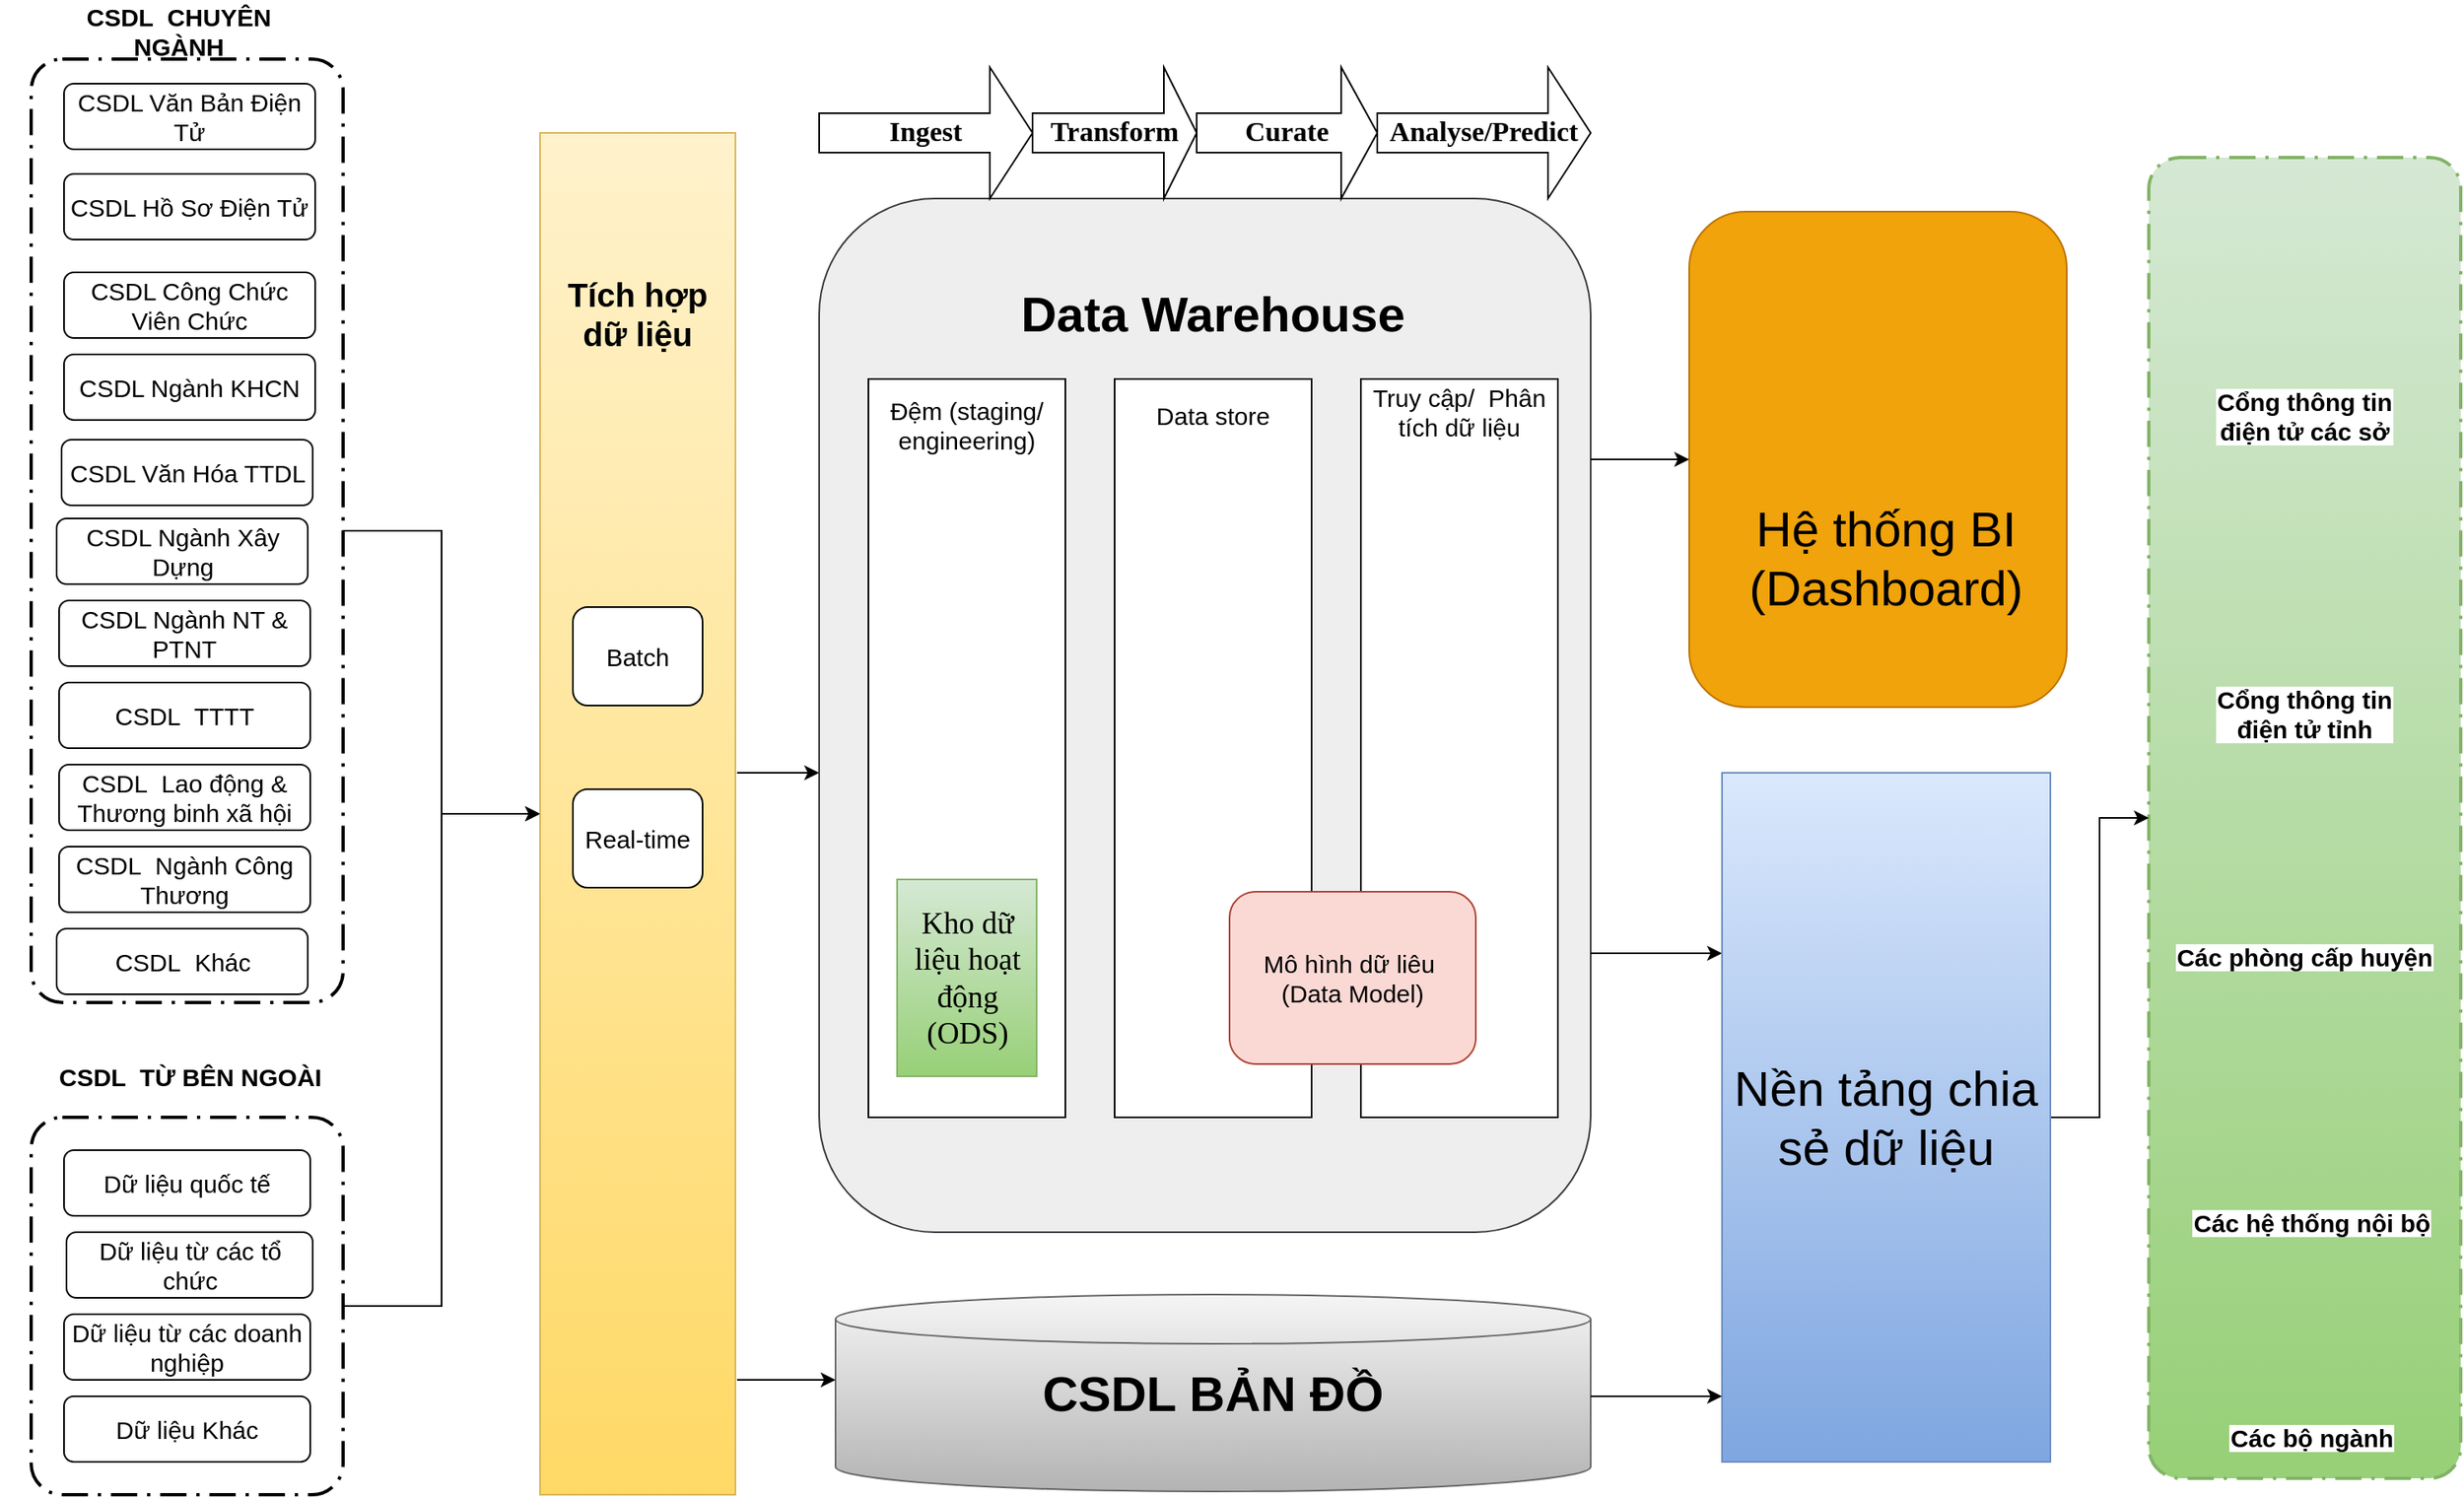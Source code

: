 <mxfile version="20.0.3" type="github">
  <diagram id="qKefR4hz4mBQs22Y33Zr" name="Page-1">
    <mxGraphModel dx="1930" dy="1194" grid="1" gridSize="10" guides="1" tooltips="1" connect="1" arrows="1" fold="1" page="1" pageScale="1" pageWidth="827" pageHeight="1169" math="0" shadow="0">
      <root>
        <mxCell id="0" />
        <mxCell id="1" parent="0" />
        <mxCell id="bkC1gz-02QZVTi5_y55y-1" style="edgeStyle=orthogonalEdgeStyle;rounded=0;orthogonalLoop=1;jettySize=auto;html=1;entryX=0;entryY=0.5;entryDx=0;entryDy=0;" parent="1" source="bkC1gz-02QZVTi5_y55y-2" target="bkC1gz-02QZVTi5_y55y-12" edge="1">
          <mxGeometry relative="1" as="geometry" />
        </mxCell>
        <mxCell id="bkC1gz-02QZVTi5_y55y-2" value="" style="points=[[0.25,0,0],[0.5,0,0],[0.75,0,0],[1,0.25,0],[1,0.5,0],[1,0.75,0],[0.75,1,0],[0.5,1,0],[0.25,1,0],[0,0.75,0],[0,0.5,0],[0,0.25,0]];rounded=1;arcSize=10;dashed=1;strokeColor=#000000;fillColor=none;gradientColor=none;dashPattern=8 3 1 3;strokeWidth=2;fontStyle=1;fontSize=20;" parent="1" vertex="1">
          <mxGeometry x="20" y="35" width="190" height="575" as="geometry" />
        </mxCell>
        <mxCell id="bkC1gz-02QZVTi5_y55y-5" value="" style="rounded=1;whiteSpace=wrap;html=1;fillColor=#eeeeee;strokeColor=#36393d;" parent="1" vertex="1">
          <mxGeometry x="500" y="120" width="470" height="630" as="geometry" />
        </mxCell>
        <mxCell id="bkC1gz-02QZVTi5_y55y-6" value="&lt;font size=&quot;1&quot; style=&quot;&quot;&gt;&lt;b style=&quot;font-size: 30px;&quot;&gt;Data Warehouse&lt;/b&gt;&lt;/font&gt;" style="text;html=1;strokeColor=none;fillColor=none;align=center;verticalAlign=middle;whiteSpace=wrap;rounded=0;" parent="1" vertex="1">
          <mxGeometry x="525" y="175" width="430" height="30" as="geometry" />
        </mxCell>
        <mxCell id="bkC1gz-02QZVTi5_y55y-7" value="&lt;b&gt;&lt;font style=&quot;font-size: 17px;&quot;&gt;Ingest&lt;/font&gt;&lt;/b&gt;" style="shape=singleArrow;whiteSpace=wrap;html=1;fontFamily=Times New Roman;fontSize=14;" parent="1" vertex="1">
          <mxGeometry x="500" y="40" width="130" height="80" as="geometry" />
        </mxCell>
        <mxCell id="bkC1gz-02QZVTi5_y55y-8" value="&lt;b&gt;&lt;font style=&quot;font-size: 17px;&quot;&gt;Transform&lt;/font&gt;&lt;/b&gt;" style="shape=singleArrow;whiteSpace=wrap;html=1;fontFamily=Times New Roman;fontSize=14;" parent="1" vertex="1">
          <mxGeometry x="630" y="40" width="100" height="80" as="geometry" />
        </mxCell>
        <mxCell id="bkC1gz-02QZVTi5_y55y-9" value="&lt;b&gt;&lt;font style=&quot;font-size: 17px;&quot;&gt;Curate&lt;/font&gt;&lt;/b&gt;" style="shape=singleArrow;whiteSpace=wrap;html=1;fontFamily=Times New Roman;fontSize=14;" parent="1" vertex="1">
          <mxGeometry x="730" y="40" width="110" height="80" as="geometry" />
        </mxCell>
        <mxCell id="bkC1gz-02QZVTi5_y55y-10" value="&lt;b&gt;&lt;font style=&quot;font-size: 17px;&quot;&gt;Analyse/Predict&lt;/font&gt;&lt;/b&gt;" style="shape=singleArrow;whiteSpace=wrap;html=1;fontFamily=Times New Roman;fontSize=14;" parent="1" vertex="1">
          <mxGeometry x="840" y="40" width="130" height="80" as="geometry" />
        </mxCell>
        <mxCell id="bkC1gz-02QZVTi5_y55y-12" value="" style="rounded=0;whiteSpace=wrap;html=1;fontSize=15;fillColor=#fff2cc;gradientColor=#ffd966;strokeColor=#d6b656;" parent="1" vertex="1">
          <mxGeometry x="330" y="80" width="119" height="830" as="geometry" />
        </mxCell>
        <mxCell id="bkC1gz-02QZVTi5_y55y-13" value="&lt;font style=&quot;font-size: 20px;&quot;&gt;&lt;b&gt;Tích hợp dữ liệu&lt;/b&gt;&lt;/font&gt;" style="text;html=1;strokeColor=none;fillColor=none;align=center;verticalAlign=middle;whiteSpace=wrap;rounded=0;fontSize=15;" parent="1" vertex="1">
          <mxGeometry x="330" y="175" width="119" height="30" as="geometry" />
        </mxCell>
        <mxCell id="bkC1gz-02QZVTi5_y55y-14" value="Batch" style="rounded=1;whiteSpace=wrap;html=1;fontSize=15;" parent="1" vertex="1">
          <mxGeometry x="350" y="369" width="79" height="60" as="geometry" />
        </mxCell>
        <mxCell id="bkC1gz-02QZVTi5_y55y-15" value="Real-time" style="rounded=1;whiteSpace=wrap;html=1;fontSize=15;" parent="1" vertex="1">
          <mxGeometry x="350" y="480" width="79" height="60" as="geometry" />
        </mxCell>
        <mxCell id="bkC1gz-02QZVTi5_y55y-16" value="" style="rounded=0;whiteSpace=wrap;html=1;fontSize=15;" parent="1" vertex="1">
          <mxGeometry x="530" y="230" width="120" height="450" as="geometry" />
        </mxCell>
        <mxCell id="bkC1gz-02QZVTi5_y55y-17" value="Đệm (staging/ engineering)" style="text;html=1;strokeColor=none;fillColor=none;align=center;verticalAlign=middle;whiteSpace=wrap;rounded=0;fontSize=15;" parent="1" vertex="1">
          <mxGeometry x="535" y="235" width="110" height="45" as="geometry" />
        </mxCell>
        <mxCell id="bkC1gz-02QZVTi5_y55y-18" value="&lt;span style=&quot;font-size:14.0pt;font-family:&amp;quot;Times New Roman&amp;quot;,serif;&lt;br/&gt;mso-fareast-font-family:&amp;quot;Times New Roman&amp;quot;;mso-ansi-language:EN-US;mso-fareast-language:&lt;br/&gt;EN-US;mso-bidi-language:AR-SA&quot;&gt;Kho dữ liệu hoạt động (ODS)&lt;/span&gt;" style="rounded=0;whiteSpace=wrap;html=1;fontSize=15;fillColor=#d5e8d4;gradientColor=#97d077;strokeColor=#82b366;" parent="1" vertex="1">
          <mxGeometry x="547.5" y="535" width="85" height="120" as="geometry" />
        </mxCell>
        <mxCell id="bkC1gz-02QZVTi5_y55y-19" value="" style="rounded=0;whiteSpace=wrap;html=1;fontSize=20;" parent="1" vertex="1">
          <mxGeometry x="680" y="230" width="120" height="450" as="geometry" />
        </mxCell>
        <mxCell id="bkC1gz-02QZVTi5_y55y-20" value="&lt;font style=&quot;font-size: 15px;&quot;&gt;Data store&lt;/font&gt;" style="text;html=1;strokeColor=none;fillColor=none;align=center;verticalAlign=middle;whiteSpace=wrap;rounded=0;fontSize=20;" parent="1" vertex="1">
          <mxGeometry x="680" y="235" width="120" height="30" as="geometry" />
        </mxCell>
        <mxCell id="bkC1gz-02QZVTi5_y55y-21" value="" style="rounded=0;whiteSpace=wrap;html=1;fontSize=15;" parent="1" vertex="1">
          <mxGeometry x="830" y="230" width="120" height="450" as="geometry" />
        </mxCell>
        <mxCell id="bkC1gz-02QZVTi5_y55y-22" value="Truy cập/&amp;nbsp; Phân tích dữ liệu" style="text;html=1;strokeColor=none;fillColor=none;align=center;verticalAlign=middle;whiteSpace=wrap;rounded=0;fontSize=15;" parent="1" vertex="1">
          <mxGeometry x="830" y="235" width="120" height="30" as="geometry" />
        </mxCell>
        <mxCell id="bkC1gz-02QZVTi5_y55y-23" value="Mô hình dữ liêu&amp;nbsp; (Data Model)" style="rounded=1;whiteSpace=wrap;html=1;fontSize=15;fillColor=#fad9d5;strokeColor=#ae4132;" parent="1" vertex="1">
          <mxGeometry x="750" y="542.5" width="150" height="105" as="geometry" />
        </mxCell>
        <mxCell id="bkC1gz-02QZVTi5_y55y-24" value="&lt;font style=&quot;font-size: 15px;&quot;&gt;CSDL Văn Bản Điện Tử&lt;/font&gt;" style="rounded=1;whiteSpace=wrap;html=1;" parent="1" vertex="1">
          <mxGeometry x="40" y="50" width="153" height="40" as="geometry" />
        </mxCell>
        <mxCell id="bkC1gz-02QZVTi5_y55y-25" value="&lt;font style=&quot;font-size: 15px;&quot;&gt;CSDL Hồ Sơ Điện Tử&lt;/font&gt;" style="rounded=1;whiteSpace=wrap;html=1;" parent="1" vertex="1">
          <mxGeometry x="40" y="105" width="153" height="40" as="geometry" />
        </mxCell>
        <mxCell id="bkC1gz-02QZVTi5_y55y-27" value="&lt;font style=&quot;font-size: 15px;&quot;&gt;CSDL Công Chức Viên Chức&lt;/font&gt;" style="rounded=1;whiteSpace=wrap;html=1;" parent="1" vertex="1">
          <mxGeometry x="40" y="165" width="153" height="40" as="geometry" />
        </mxCell>
        <mxCell id="bkC1gz-02QZVTi5_y55y-28" value="&lt;font style=&quot;font-size: 15px;&quot;&gt;CSDL Văn Hóa TTDL&lt;/font&gt;" style="rounded=1;whiteSpace=wrap;html=1;" parent="1" vertex="1">
          <mxGeometry x="38.5" y="267" width="153" height="40" as="geometry" />
        </mxCell>
        <mxCell id="bkC1gz-02QZVTi5_y55y-29" value="&lt;font style=&quot;font-size: 15px;&quot;&gt;CSDL Ngành KHCN&lt;/font&gt;" style="rounded=1;whiteSpace=wrap;html=1;" parent="1" vertex="1">
          <mxGeometry x="40" y="215" width="153" height="40" as="geometry" />
        </mxCell>
        <mxCell id="bkC1gz-02QZVTi5_y55y-30" style="edgeStyle=orthogonalEdgeStyle;rounded=0;orthogonalLoop=1;jettySize=auto;html=1;entryX=0;entryY=0.5;entryDx=0;entryDy=0;" parent="1" source="bkC1gz-02QZVTi5_y55y-31" target="bkC1gz-02QZVTi5_y55y-12" edge="1">
          <mxGeometry relative="1" as="geometry" />
        </mxCell>
        <mxCell id="bkC1gz-02QZVTi5_y55y-31" value="" style="points=[[0.25,0,0],[0.5,0,0],[0.75,0,0],[1,0.25,0],[1,0.5,0],[1,0.75,0],[0.75,1,0],[0.5,1,0],[0.25,1,0],[0,0.75,0],[0,0.5,0],[0,0.25,0]];rounded=1;arcSize=10;dashed=1;strokeColor=#000000;fillColor=none;gradientColor=none;dashPattern=8 3 1 3;strokeWidth=2;fontStyle=1;fontSize=20;" parent="1" vertex="1">
          <mxGeometry x="20" y="680" width="190" height="230" as="geometry" />
        </mxCell>
        <mxCell id="bkC1gz-02QZVTi5_y55y-32" value="&lt;b&gt;&lt;font style=&quot;font-size: 15px;&quot;&gt;CSDL&amp;nbsp; CHUYÊN NGÀNH&lt;/font&gt;&lt;/b&gt;" style="text;html=1;strokeColor=none;fillColor=none;align=center;verticalAlign=middle;whiteSpace=wrap;rounded=0;" parent="1" vertex="1">
          <mxGeometry x="50" width="120" height="35" as="geometry" />
        </mxCell>
        <mxCell id="bkC1gz-02QZVTi5_y55y-33" value="&lt;b&gt;&lt;font style=&quot;font-size: 15px;&quot;&gt;CSDL&amp;nbsp; TỪ BÊN NGOÀI&lt;/font&gt;&lt;/b&gt;" style="text;html=1;strokeColor=none;fillColor=none;align=center;verticalAlign=middle;whiteSpace=wrap;rounded=0;" parent="1" vertex="1">
          <mxGeometry x="1.5" y="640" width="230" height="30" as="geometry" />
        </mxCell>
        <mxCell id="bkC1gz-02QZVTi5_y55y-34" value="Dữ liệu quốc tế" style="rounded=1;whiteSpace=wrap;html=1;fontSize=15;" parent="1" vertex="1">
          <mxGeometry x="40" y="700" width="150" height="40" as="geometry" />
        </mxCell>
        <mxCell id="bkC1gz-02QZVTi5_y55y-36" value="Dữ liệu từ các tổ chức" style="rounded=1;whiteSpace=wrap;html=1;fontSize=15;" parent="1" vertex="1">
          <mxGeometry x="41.5" y="750" width="150" height="40" as="geometry" />
        </mxCell>
        <mxCell id="bkC1gz-02QZVTi5_y55y-37" value="" style="rounded=1;whiteSpace=wrap;html=1;fontSize=15;fillColor=#f0a30a;fontColor=#000000;strokeColor=#BD7000;" parent="1" vertex="1">
          <mxGeometry x="1030" y="128" width="230" height="302" as="geometry" />
        </mxCell>
        <mxCell id="bkC1gz-02QZVTi5_y55y-51" value="&lt;font style=&quot;font-size: 15px;&quot;&gt;CSDL Ngành Xây Dựng&lt;/font&gt;" style="rounded=1;whiteSpace=wrap;html=1;" parent="1" vertex="1">
          <mxGeometry x="35.5" y="315" width="153" height="40" as="geometry" />
        </mxCell>
        <mxCell id="bkC1gz-02QZVTi5_y55y-52" value="&lt;font style=&quot;font-size: 15px;&quot;&gt;CSDL Ngành NT &amp;amp; PTNT&lt;/font&gt;" style="rounded=1;whiteSpace=wrap;html=1;" parent="1" vertex="1">
          <mxGeometry x="37" y="365" width="153" height="40" as="geometry" />
        </mxCell>
        <mxCell id="bkC1gz-02QZVTi5_y55y-53" value="&lt;font style=&quot;font-size: 15px;&quot;&gt;CSDL&amp;nbsp; TTTT&lt;/font&gt;" style="rounded=1;whiteSpace=wrap;html=1;" parent="1" vertex="1">
          <mxGeometry x="37" y="415" width="153" height="40" as="geometry" />
        </mxCell>
        <mxCell id="bkC1gz-02QZVTi5_y55y-54" value="&lt;font style=&quot;font-size: 15px;&quot;&gt;CSDL&amp;nbsp; Lao động &amp;amp; Thương binh xã hội&lt;/font&gt;" style="rounded=1;whiteSpace=wrap;html=1;" parent="1" vertex="1">
          <mxGeometry x="37" y="465" width="153" height="40" as="geometry" />
        </mxCell>
        <mxCell id="bkC1gz-02QZVTi5_y55y-55" value="&lt;font style=&quot;font-size: 15px;&quot;&gt;CSDL&amp;nbsp; Ngành Công Thương&lt;/font&gt;" style="rounded=1;whiteSpace=wrap;html=1;" parent="1" vertex="1">
          <mxGeometry x="37" y="515" width="153" height="40" as="geometry" />
        </mxCell>
        <mxCell id="bkC1gz-02QZVTi5_y55y-56" value="Dữ liệu từ các doanh nghiệp" style="rounded=1;whiteSpace=wrap;html=1;fontSize=15;" parent="1" vertex="1">
          <mxGeometry x="40" y="800" width="150" height="40" as="geometry" />
        </mxCell>
        <mxCell id="bkC1gz-02QZVTi5_y55y-57" value="Dữ liệu Khác" style="rounded=1;whiteSpace=wrap;html=1;fontSize=15;" parent="1" vertex="1">
          <mxGeometry x="40" y="850" width="150" height="40" as="geometry" />
        </mxCell>
        <mxCell id="bkC1gz-02QZVTi5_y55y-61" value="" style="endArrow=classic;html=1;rounded=0;fontSize=30;entryX=0;entryY=0.5;entryDx=0;entryDy=0;" parent="1" target="bkC1gz-02QZVTi5_y55y-37" edge="1">
          <mxGeometry width="50" height="50" relative="1" as="geometry">
            <mxPoint x="970" y="279" as="sourcePoint" />
            <mxPoint x="1080" y="270" as="targetPoint" />
          </mxGeometry>
        </mxCell>
        <mxCell id="bkC1gz-02QZVTi5_y55y-65" value="" style="endArrow=classic;html=1;rounded=0;fontSize=30;" parent="1" edge="1">
          <mxGeometry width="50" height="50" relative="1" as="geometry">
            <mxPoint x="970" y="580" as="sourcePoint" />
            <mxPoint x="1050" y="580" as="targetPoint" />
          </mxGeometry>
        </mxCell>
        <mxCell id="bkC1gz-02QZVTi5_y55y-66" value="" style="points=[[0.25,0,0],[0.5,0,0],[0.75,0,0],[1,0.25,0],[1,0.5,0],[1,0.75,0],[0.75,1,0],[0.5,1,0],[0.25,1,0],[0,0.75,0],[0,0.5,0],[0,0.25,0]];rounded=1;arcSize=10;dashed=1;strokeColor=#82b366;fillColor=#d5e8d4;gradientColor=#97d077;dashPattern=8 3 1 3;strokeWidth=2;fontStyle=1;fontSize=20;" parent="1" vertex="1">
          <mxGeometry x="1310" y="95" width="190" height="805" as="geometry" />
        </mxCell>
        <mxCell id="bkC1gz-02QZVTi5_y55y-76" value="" style="edgeStyle=orthogonalEdgeStyle;rounded=0;orthogonalLoop=1;jettySize=auto;html=1;fontSize=15;" parent="1" source="bkC1gz-02QZVTi5_y55y-67" target="bkC1gz-02QZVTi5_y55y-66" edge="1">
          <mxGeometry relative="1" as="geometry" />
        </mxCell>
        <mxCell id="bkC1gz-02QZVTi5_y55y-67" value="&lt;font style=&quot;font-size: 30px;&quot;&gt;Nền tảng chia sẻ dữ liệu&lt;/font&gt;" style="rounded=0;whiteSpace=wrap;html=1;fontSize=15;fillColor=#dae8fc;gradientColor=#7ea6e0;strokeColor=#6c8ebf;" parent="1" vertex="1">
          <mxGeometry x="1050.01" y="470" width="200" height="420" as="geometry" />
        </mxCell>
        <mxCell id="bkC1gz-02QZVTi5_y55y-70" value="Cổng thông tin &#xa;điện tử các sở" style="shape=image;verticalLabelPosition=bottom;labelBackgroundColor=default;verticalAlign=top;aspect=fixed;imageAspect=0;image=https://www.pngitem.com/pimgs/m/113-1139671_portal-icon-png-png-download-portal-icon-png.png;fontStyle=1;fontSize=15;" parent="1" vertex="1">
          <mxGeometry x="1354" y="125" width="102" height="103.6" as="geometry" />
        </mxCell>
        <mxCell id="bkC1gz-02QZVTi5_y55y-71" value="Cổng thông tin &#xa;điện tử tỉnh" style="shape=image;verticalLabelPosition=bottom;labelBackgroundColor=default;verticalAlign=top;aspect=fixed;imageAspect=0;image=https://www.pinclipart.com/picdir/middle/558-5580585_hard-working-student-clipart.png;fontStyle=1;fontSize=15;" parent="1" vertex="1">
          <mxGeometry x="1352.43" y="300" width="105.13" height="110" as="geometry" />
        </mxCell>
        <mxCell id="bkC1gz-02QZVTi5_y55y-72" value="Các phòng cấp huyện" style="shape=image;verticalLabelPosition=bottom;labelBackgroundColor=default;verticalAlign=top;aspect=fixed;imageAspect=0;image=https://www.dlf.pt/dfpng/middlepng/14-140585_website-portal-icon-png-transparent-png.png;fontStyle=1;fontSize=15;" parent="1" vertex="1">
          <mxGeometry x="1340" y="470" width="130" height="97" as="geometry" />
        </mxCell>
        <mxCell id="bkC1gz-02QZVTi5_y55y-73" value="Các hệ thống nội bộ" style="shape=image;verticalLabelPosition=bottom;labelBackgroundColor=default;verticalAlign=top;aspect=fixed;imageAspect=0;image=https://arena.fpt.edu.vn/wp-content/uploads/2021/04/tri-tue-va-tinh-thong-tin-2.jpg;fontStyle=1;fontSize=15;" parent="1" vertex="1">
          <mxGeometry x="1356.75" y="630" width="105.5" height="99.21" as="geometry" />
        </mxCell>
        <mxCell id="bkC1gz-02QZVTi5_y55y-74" value="" style="shape=image;verticalLabelPosition=bottom;labelBackgroundColor=default;verticalAlign=top;aspect=fixed;imageAspect=0;image=https://www.nicepng.com/png/detail/207-2077815_signup-for-monthly-website-growth-online-marketing-digital.png;" parent="1" vertex="1">
          <mxGeometry x="1075.02" y="155.12" width="149.97" height="124.88" as="geometry" />
        </mxCell>
        <mxCell id="bkC1gz-02QZVTi5_y55y-75" value="Các bộ ngành" style="shape=image;verticalLabelPosition=bottom;labelBackgroundColor=default;verticalAlign=top;aspect=fixed;imageAspect=0;image=https://icon-library.com/images/icon-dashboard/icon-dashboard-9.jpg;fontStyle=1;fontSize=15;" parent="1" vertex="1">
          <mxGeometry x="1353.5" y="748" width="112" height="112" as="geometry" />
        </mxCell>
        <mxCell id="bkC1gz-02QZVTi5_y55y-80" value="" style="shape=cylinder3;whiteSpace=wrap;html=1;boundedLbl=1;backgroundOutline=1;size=15;fontSize=15;fillColor=#f5f5f5;gradientColor=#b3b3b3;strokeColor=#666666;" parent="1" vertex="1">
          <mxGeometry x="510" y="788" width="460" height="120" as="geometry" />
        </mxCell>
        <mxCell id="bkC1gz-02QZVTi5_y55y-81" value="&lt;font size=&quot;1&quot; style=&quot;&quot;&gt;&lt;b style=&quot;font-size: 30px;&quot;&gt;CSDL BẢN ĐỒ&lt;/b&gt;&lt;/font&gt;" style="text;html=1;strokeColor=none;fillColor=none;align=center;verticalAlign=middle;whiteSpace=wrap;rounded=0;" parent="1" vertex="1">
          <mxGeometry x="525" y="833" width="430" height="30" as="geometry" />
        </mxCell>
        <mxCell id="bkC1gz-02QZVTi5_y55y-87" value="" style="endArrow=classic;html=1;rounded=0;fontSize=30;" parent="1" edge="1">
          <mxGeometry width="50" height="50" relative="1" as="geometry">
            <mxPoint x="450" y="470" as="sourcePoint" />
            <mxPoint x="500" y="470" as="targetPoint" />
          </mxGeometry>
        </mxCell>
        <mxCell id="bkC1gz-02QZVTi5_y55y-89" value="" style="endArrow=classic;html=1;rounded=0;fontSize=30;" parent="1" edge="1">
          <mxGeometry width="50" height="50" relative="1" as="geometry">
            <mxPoint x="450" y="840" as="sourcePoint" />
            <mxPoint x="510" y="840" as="targetPoint" />
          </mxGeometry>
        </mxCell>
        <mxCell id="bkC1gz-02QZVTi5_y55y-90" value="Hệ thống BI (Dashboard)" style="text;html=1;strokeColor=none;fillColor=none;align=center;verticalAlign=middle;whiteSpace=wrap;rounded=0;fontSize=30;" parent="1" vertex="1">
          <mxGeometry x="1070" y="307" width="160" height="63" as="geometry" />
        </mxCell>
        <mxCell id="bkC1gz-02QZVTi5_y55y-91" value="" style="endArrow=classic;html=1;rounded=0;fontSize=30;" parent="1" edge="1">
          <mxGeometry width="50" height="50" relative="1" as="geometry">
            <mxPoint x="970" y="850" as="sourcePoint" />
            <mxPoint x="1050" y="850" as="targetPoint" />
          </mxGeometry>
        </mxCell>
        <mxCell id="PQhKsUpgHa-h9H9_H7lT-1" value="&lt;font style=&quot;font-size: 15px;&quot;&gt;CSDL&amp;nbsp; Khác&lt;/font&gt;" style="rounded=1;whiteSpace=wrap;html=1;" vertex="1" parent="1">
          <mxGeometry x="35.5" y="565" width="153" height="40" as="geometry" />
        </mxCell>
      </root>
    </mxGraphModel>
  </diagram>
</mxfile>
